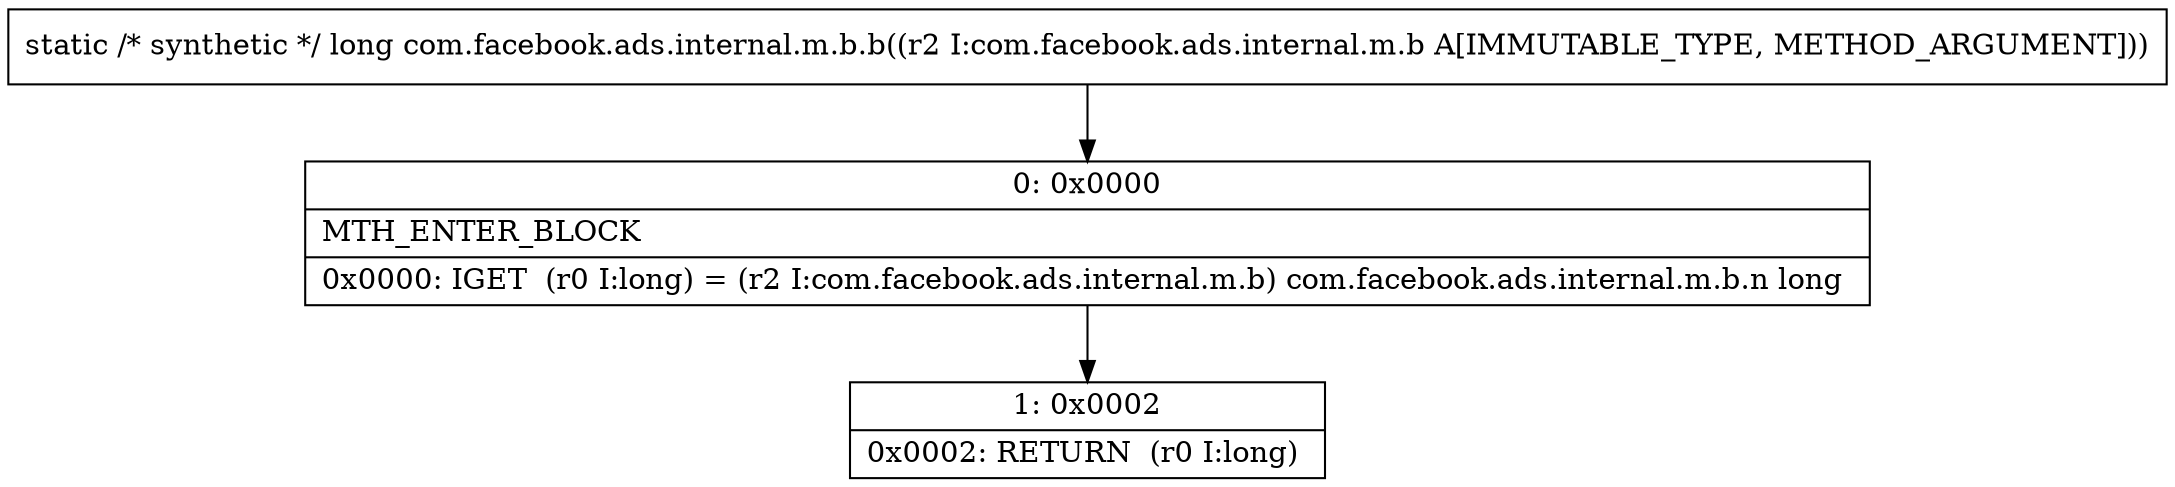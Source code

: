 digraph "CFG forcom.facebook.ads.internal.m.b.b(Lcom\/facebook\/ads\/internal\/m\/b;)J" {
Node_0 [shape=record,label="{0\:\ 0x0000|MTH_ENTER_BLOCK\l|0x0000: IGET  (r0 I:long) = (r2 I:com.facebook.ads.internal.m.b) com.facebook.ads.internal.m.b.n long \l}"];
Node_1 [shape=record,label="{1\:\ 0x0002|0x0002: RETURN  (r0 I:long) \l}"];
MethodNode[shape=record,label="{static \/* synthetic *\/ long com.facebook.ads.internal.m.b.b((r2 I:com.facebook.ads.internal.m.b A[IMMUTABLE_TYPE, METHOD_ARGUMENT])) }"];
MethodNode -> Node_0;
Node_0 -> Node_1;
}

